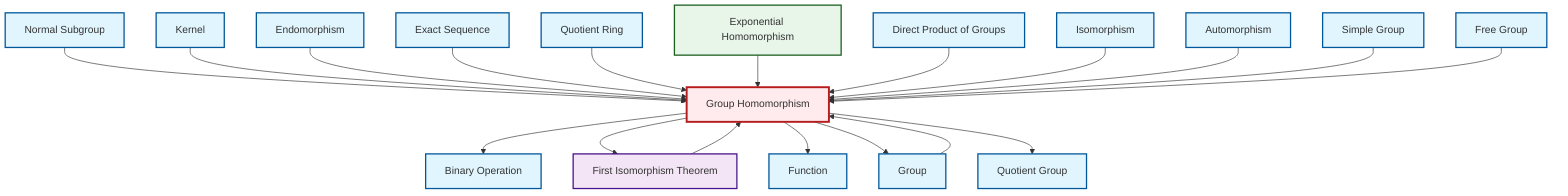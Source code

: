 graph TD
    classDef definition fill:#e1f5fe,stroke:#01579b,stroke-width:2px
    classDef theorem fill:#f3e5f5,stroke:#4a148c,stroke-width:2px
    classDef axiom fill:#fff3e0,stroke:#e65100,stroke-width:2px
    classDef example fill:#e8f5e9,stroke:#1b5e20,stroke-width:2px
    classDef current fill:#ffebee,stroke:#b71c1c,stroke-width:3px
    def-free-group["Free Group"]:::definition
    def-homomorphism["Group Homomorphism"]:::definition
    def-exact-sequence["Exact Sequence"]:::definition
    ex-exponential-homomorphism["Exponential Homomorphism"]:::example
    def-kernel["Kernel"]:::definition
    def-quotient-group["Quotient Group"]:::definition
    def-function["Function"]:::definition
    def-endomorphism["Endomorphism"]:::definition
    def-isomorphism["Isomorphism"]:::definition
    thm-first-isomorphism["First Isomorphism Theorem"]:::theorem
    def-normal-subgroup["Normal Subgroup"]:::definition
    def-direct-product["Direct Product of Groups"]:::definition
    def-group["Group"]:::definition
    def-quotient-ring["Quotient Ring"]:::definition
    def-automorphism["Automorphism"]:::definition
    def-simple-group["Simple Group"]:::definition
    def-binary-operation["Binary Operation"]:::definition
    def-normal-subgroup --> def-homomorphism
    def-homomorphism --> def-binary-operation
    thm-first-isomorphism --> def-homomorphism
    def-kernel --> def-homomorphism
    def-endomorphism --> def-homomorphism
    def-homomorphism --> thm-first-isomorphism
    def-group --> def-homomorphism
    def-exact-sequence --> def-homomorphism
    def-quotient-ring --> def-homomorphism
    ex-exponential-homomorphism --> def-homomorphism
    def-direct-product --> def-homomorphism
    def-isomorphism --> def-homomorphism
    def-automorphism --> def-homomorphism
    def-simple-group --> def-homomorphism
    def-free-group --> def-homomorphism
    def-homomorphism --> def-function
    def-homomorphism --> def-group
    def-homomorphism --> def-quotient-group
    class def-homomorphism current